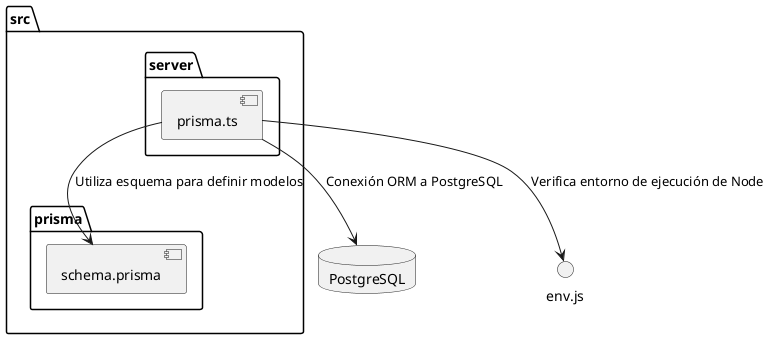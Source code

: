 @startuml

!define COMPONENT Component

database "PostgreSQL"
package "src" {
    folder "prisma" {
        COMPONENT "schema.prisma"
    }
    folder "server" {
        COMPONENT "prisma.ts"
    }
}

' Relaciones
"prisma.ts" --> "schema.prisma" : Utiliza esquema para definir modelos
"prisma.ts" --> PostgreSQL : Conexión ORM a PostgreSQL
"prisma.ts" --> "env.js" : Verifica entorno de ejecución de Node

@enduml

